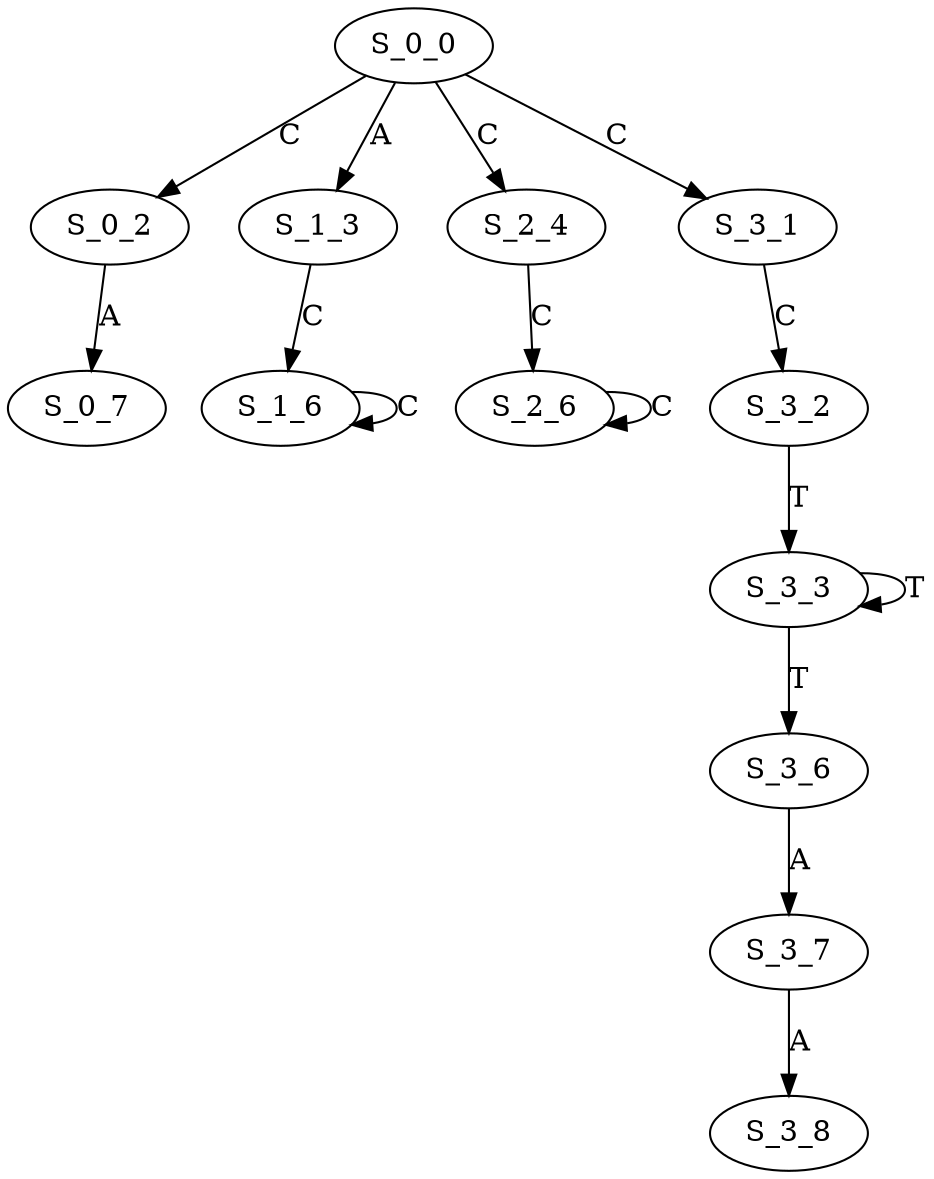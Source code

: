 strict digraph  {
	S_0_0 -> S_0_2 [ label = C ];
	S_0_0 -> S_1_3 [ label = A ];
	S_0_0 -> S_2_4 [ label = C ];
	S_0_0 -> S_3_1 [ label = C ];
	S_0_2 -> S_0_7 [ label = A ];
	S_1_3 -> S_1_6 [ label = C ];
	S_2_4 -> S_2_6 [ label = C ];
	S_3_1 -> S_3_2 [ label = C ];
	S_1_6 -> S_1_6 [ label = C ];
	S_2_6 -> S_2_6 [ label = C ];
	S_3_2 -> S_3_3 [ label = T ];
	S_3_3 -> S_3_3 [ label = T ];
	S_3_3 -> S_3_6 [ label = T ];
	S_3_6 -> S_3_7 [ label = A ];
	S_3_7 -> S_3_8 [ label = A ];
}
